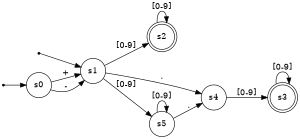 digraph finite_state_machine {
    rankdir=LR;
    size="2,5"

    node [shape = doublecircle]; s2;
    node [shape = doublecircle]; s3;
    node [shape = point ]; q1
    node [shape = point ]; q2

    node [shape = circle];
    q1 -> s0;
    q2 -> s1;
    s0  -> s1 [ label = "+" ];
    s0  -> s1 [ label = "-" ];
    s1  -> s2 [ label = "[0-9]" ];
    s2  -> s2 [ label = "[0-9]" ];
    s1  -> s4 [ label = "." ];
    s4  -> s3 [ label = "[0-9]" ];
    s3  -> s3 [ label = "[0-9]" ];
    s1  -> s5 [ label = "[0-9]" ];
    s5  -> s4 [ label = "." ];
    s5  -> s5 [ label = "[0-9]" ];
}
